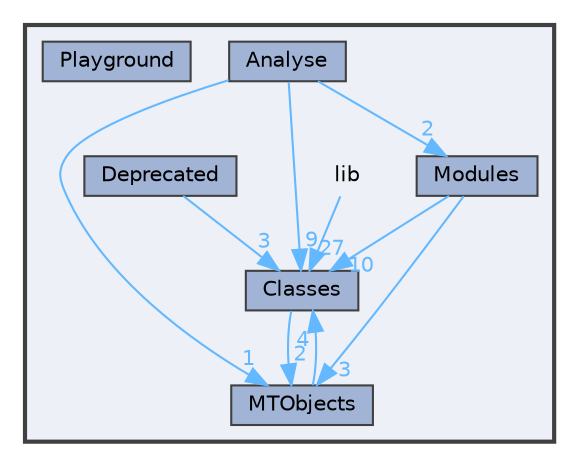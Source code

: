 digraph "lib"
{
 // LATEX_PDF_SIZE
  bgcolor="transparent";
  edge [fontname=Helvetica,fontsize=10,labelfontname=Helvetica,labelfontsize=10];
  node [fontname=Helvetica,fontsize=10,shape=box,height=0.2,width=0.4];
  compound=true
  subgraph clusterdir_97aefd0d527b934f1d99a682da8fe6a9 {
    graph [ bgcolor="#edf0f7", pencolor="grey25", label="", fontname=Helvetica,fontsize=10 style="filled,bold", URL="dir_97aefd0d527b934f1d99a682da8fe6a9.html",tooltip=""]
    dir_97aefd0d527b934f1d99a682da8fe6a9 [shape=plaintext, label="lib"];
  dir_7c4907a2a5f1a0aabf4fb26dde5b883c [label="Analyse", fillcolor="#a2b4d6", color="grey25", style="filled", URL="dir_7c4907a2a5f1a0aabf4fb26dde5b883c.html",tooltip=""];
  dir_87ff476ccb6f299a9759bbe8af9ee70b [label="Classes", fillcolor="#a2b4d6", color="grey25", style="filled", URL="dir_87ff476ccb6f299a9759bbe8af9ee70b.html",tooltip=""];
  dir_6175fea9b949b0a0c72ac1f2950b8948 [label="Deprecated", fillcolor="#a2b4d6", color="grey25", style="filled", URL="dir_6175fea9b949b0a0c72ac1f2950b8948.html",tooltip=""];
  dir_1676326358ffef63bd5695c4f3c09907 [label="Modules", fillcolor="#a2b4d6", color="grey25", style="filled", URL="dir_1676326358ffef63bd5695c4f3c09907.html",tooltip=""];
  dir_36293d75d3861a2cc4b09260fc47a5c1 [label="MTObjects", fillcolor="#a2b4d6", color="grey25", style="filled", URL="dir_36293d75d3861a2cc4b09260fc47a5c1.html",tooltip=""];
  dir_9461dfd9083e312d21e024fa64d2e864 [label="Playground", fillcolor="#a2b4d6", color="grey25", style="filled", URL="dir_9461dfd9083e312d21e024fa64d2e864.html",tooltip=""];
  }
  dir_97aefd0d527b934f1d99a682da8fe6a9->dir_87ff476ccb6f299a9759bbe8af9ee70b [headlabel="27", labeldistance=1.5 headhref="dir_000004_000002.html" color="steelblue1" fontcolor="steelblue1"];
  dir_7c4907a2a5f1a0aabf4fb26dde5b883c->dir_1676326358ffef63bd5695c4f3c09907 [headlabel="2", labeldistance=1.5 headhref="dir_000000_000005.html" color="steelblue1" fontcolor="steelblue1"];
  dir_7c4907a2a5f1a0aabf4fb26dde5b883c->dir_36293d75d3861a2cc4b09260fc47a5c1 [headlabel="1", labeldistance=1.5 headhref="dir_000000_000006.html" color="steelblue1" fontcolor="steelblue1"];
  dir_7c4907a2a5f1a0aabf4fb26dde5b883c->dir_87ff476ccb6f299a9759bbe8af9ee70b [headlabel="9", labeldistance=1.5 headhref="dir_000000_000002.html" color="steelblue1" fontcolor="steelblue1"];
  dir_87ff476ccb6f299a9759bbe8af9ee70b->dir_36293d75d3861a2cc4b09260fc47a5c1 [headlabel="2", labeldistance=1.5 headhref="dir_000002_000006.html" color="steelblue1" fontcolor="steelblue1"];
  dir_6175fea9b949b0a0c72ac1f2950b8948->dir_87ff476ccb6f299a9759bbe8af9ee70b [headlabel="3", labeldistance=1.5 headhref="dir_000003_000002.html" color="steelblue1" fontcolor="steelblue1"];
  dir_1676326358ffef63bd5695c4f3c09907->dir_36293d75d3861a2cc4b09260fc47a5c1 [headlabel="3", labeldistance=1.5 headhref="dir_000005_000006.html" color="steelblue1" fontcolor="steelblue1"];
  dir_1676326358ffef63bd5695c4f3c09907->dir_87ff476ccb6f299a9759bbe8af9ee70b [headlabel="10", labeldistance=1.5 headhref="dir_000005_000002.html" color="steelblue1" fontcolor="steelblue1"];
  dir_36293d75d3861a2cc4b09260fc47a5c1->dir_87ff476ccb6f299a9759bbe8af9ee70b [headlabel="4", labeldistance=1.5 headhref="dir_000006_000002.html" color="steelblue1" fontcolor="steelblue1"];
}
